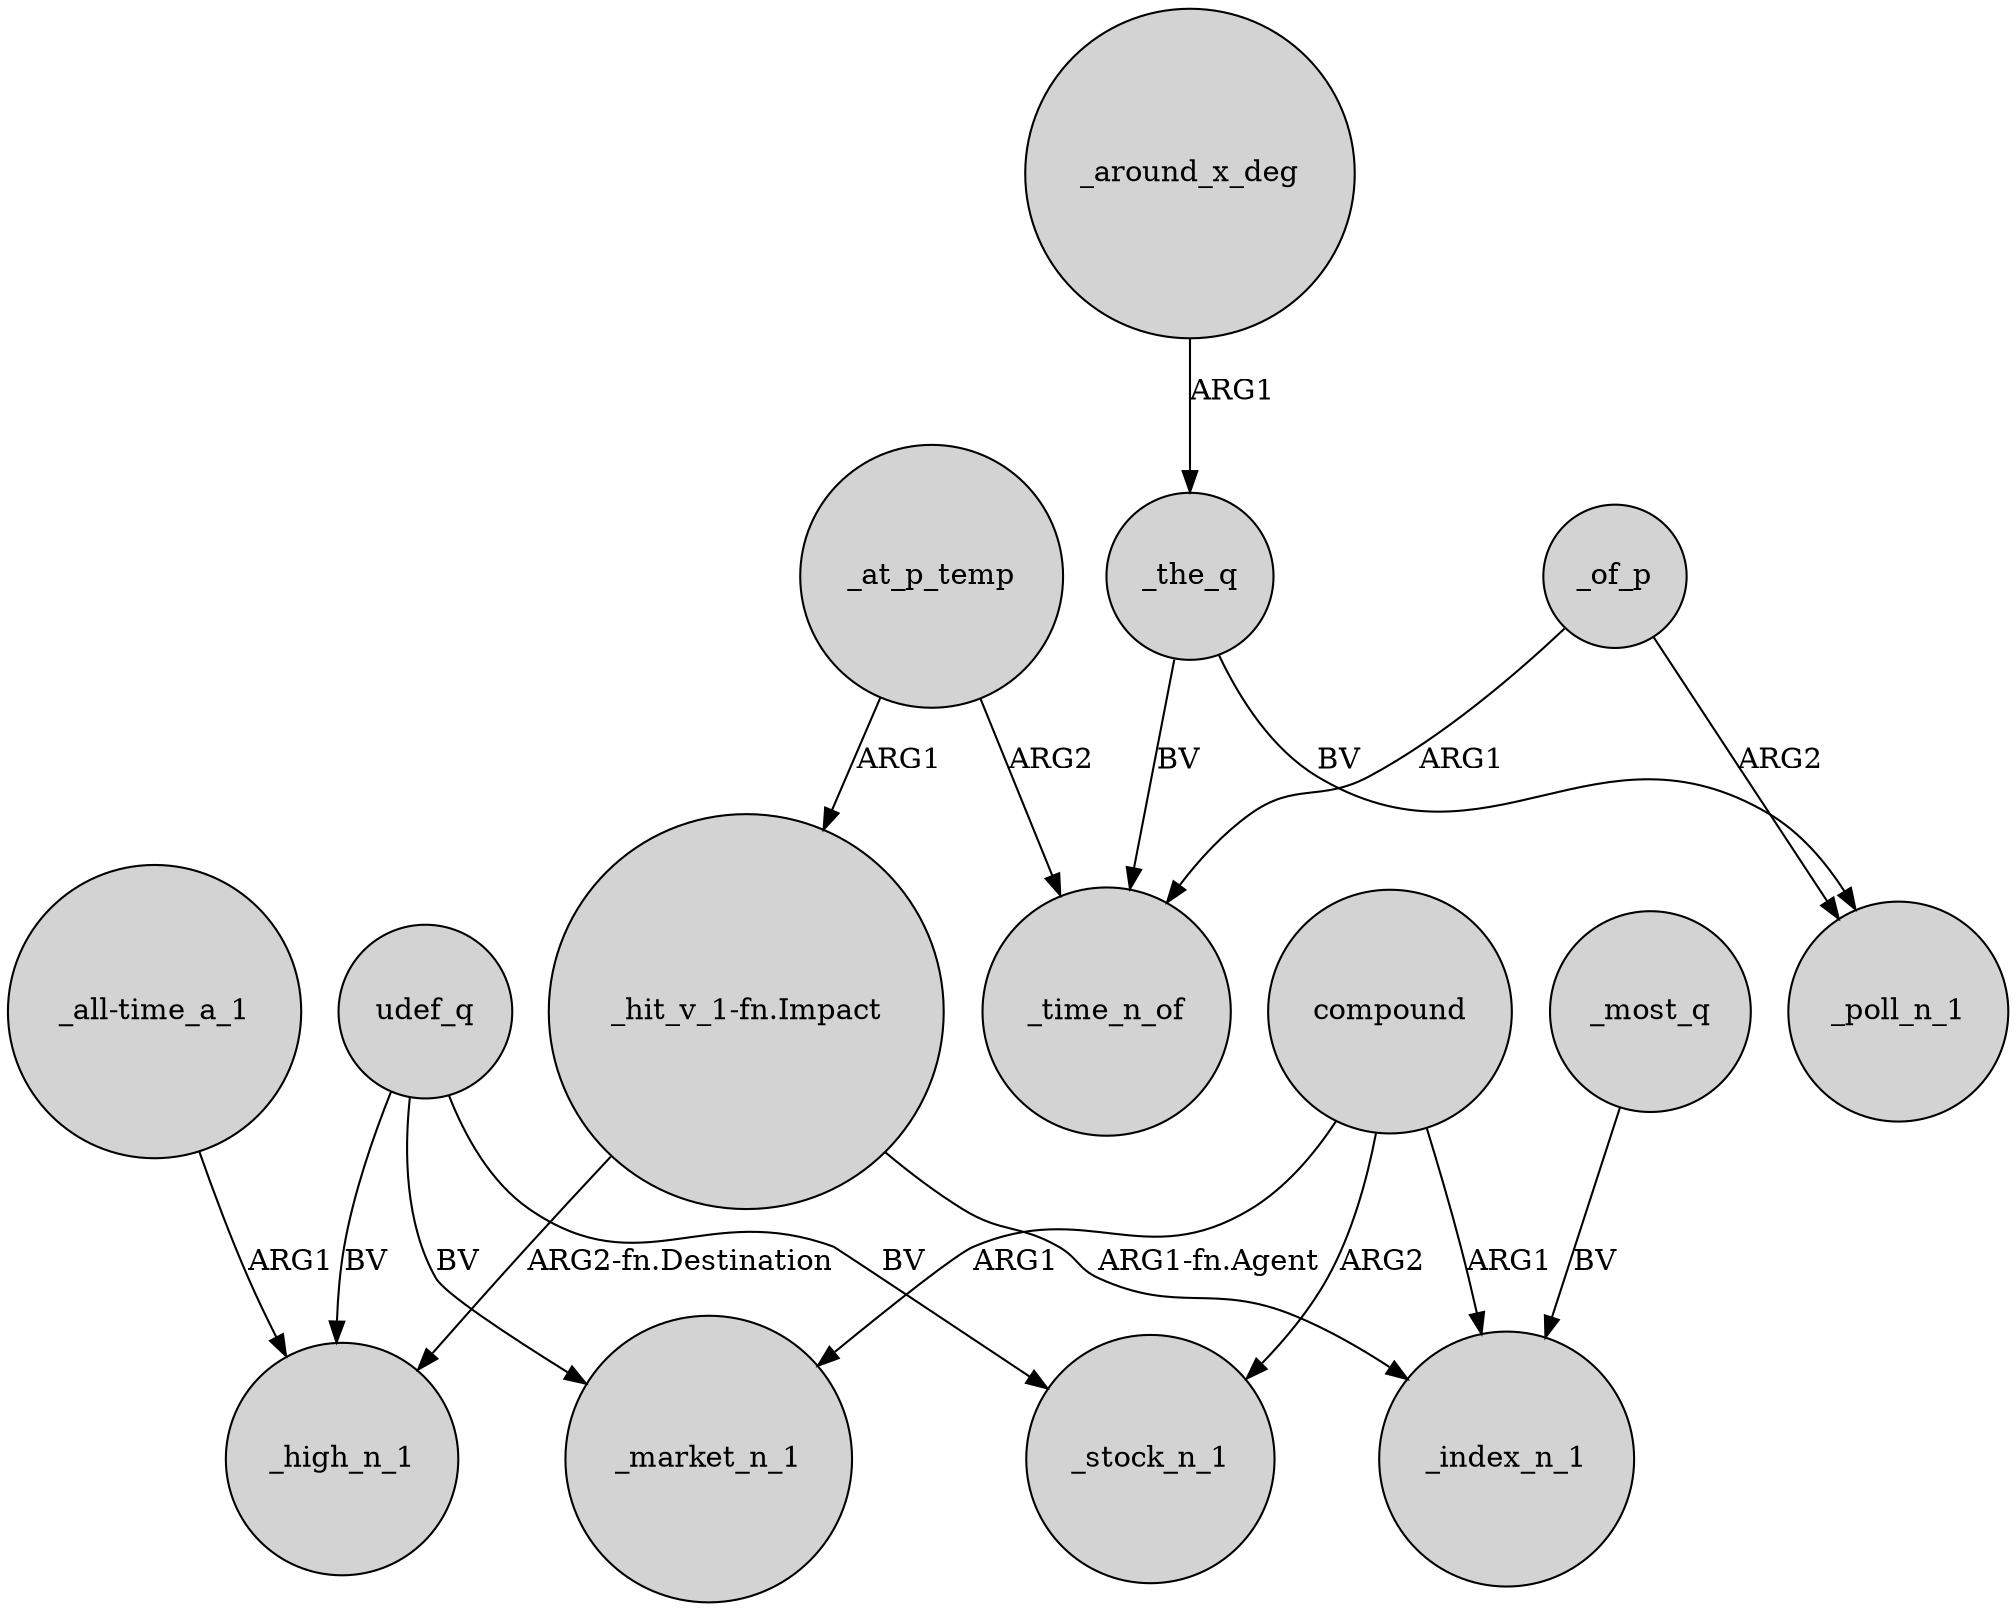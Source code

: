 digraph {
	node [shape=circle style=filled]
	_the_q -> _time_n_of [label=BV]
	udef_q -> _stock_n_1 [label=BV]
	_at_p_temp -> _time_n_of [label=ARG2]
	"_all-time_a_1" -> _high_n_1 [label=ARG1]
	udef_q -> _market_n_1 [label=BV]
	compound -> _market_n_1 [label=ARG1]
	"_hit_v_1-fn.Impact" -> _high_n_1 [label="ARG2-fn.Destination"]
	udef_q -> _high_n_1 [label=BV]
	_most_q -> _index_n_1 [label=BV]
	"_hit_v_1-fn.Impact" -> _index_n_1 [label="ARG1-fn.Agent"]
	_at_p_temp -> "_hit_v_1-fn.Impact" [label=ARG1]
	_of_p -> _time_n_of [label=ARG1]
	_of_p -> _poll_n_1 [label=ARG2]
	_the_q -> _poll_n_1 [label=BV]
	compound -> _stock_n_1 [label=ARG2]
	compound -> _index_n_1 [label=ARG1]
	_around_x_deg -> _the_q [label=ARG1]
}
